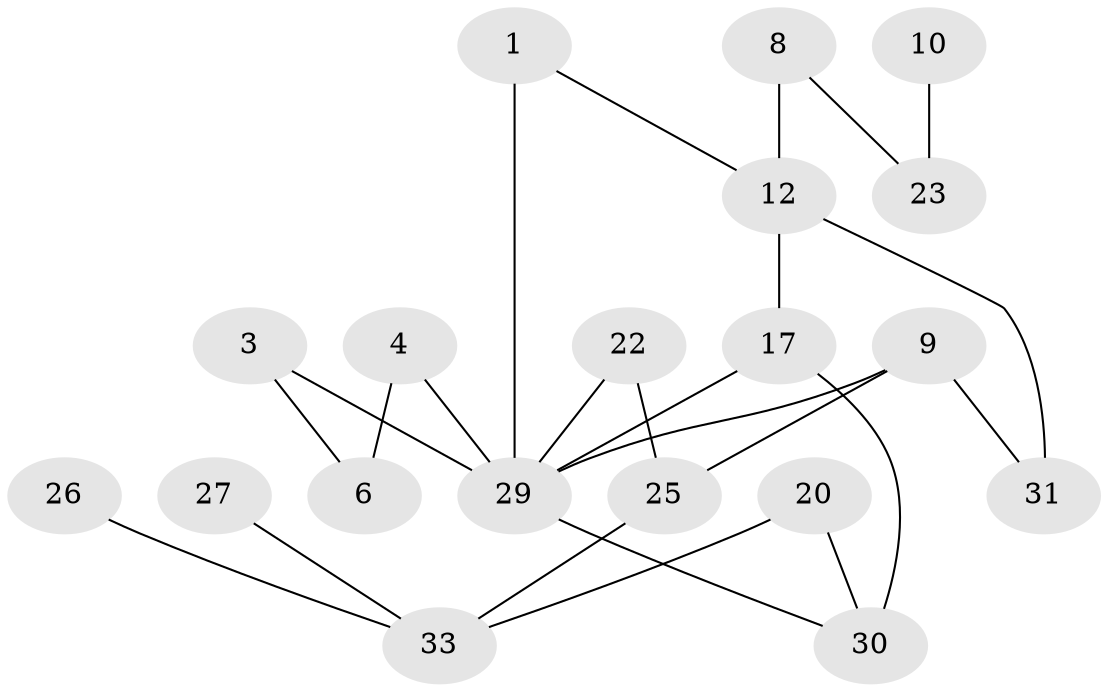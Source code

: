 // original degree distribution, {1: 0.2647058823529412, 3: 0.19607843137254902, 2: 0.2549019607843137, 5: 0.049019607843137254, 0: 0.11764705882352941, 4: 0.10784313725490197, 6: 0.00980392156862745}
// Generated by graph-tools (version 1.1) at 2025/35/03/04/25 23:35:58]
// undirected, 19 vertices, 24 edges
graph export_dot {
  node [color=gray90,style=filled];
  1;
  3;
  4;
  6;
  8;
  9;
  10;
  12;
  17;
  20;
  22;
  23;
  25;
  26;
  27;
  29;
  30;
  31;
  33;
  1 -- 12 [weight=1.0];
  1 -- 29 [weight=2.0];
  3 -- 6 [weight=2.0];
  3 -- 29 [weight=1.0];
  4 -- 6 [weight=1.0];
  4 -- 29 [weight=1.0];
  8 -- 12 [weight=1.0];
  8 -- 23 [weight=1.0];
  9 -- 25 [weight=1.0];
  9 -- 29 [weight=3.0];
  9 -- 31 [weight=1.0];
  10 -- 23 [weight=1.0];
  12 -- 17 [weight=3.0];
  12 -- 31 [weight=1.0];
  17 -- 29 [weight=1.0];
  17 -- 30 [weight=2.0];
  20 -- 30 [weight=1.0];
  20 -- 33 [weight=1.0];
  22 -- 25 [weight=2.0];
  22 -- 29 [weight=3.0];
  25 -- 33 [weight=1.0];
  26 -- 33 [weight=1.0];
  27 -- 33 [weight=1.0];
  29 -- 30 [weight=1.0];
}
